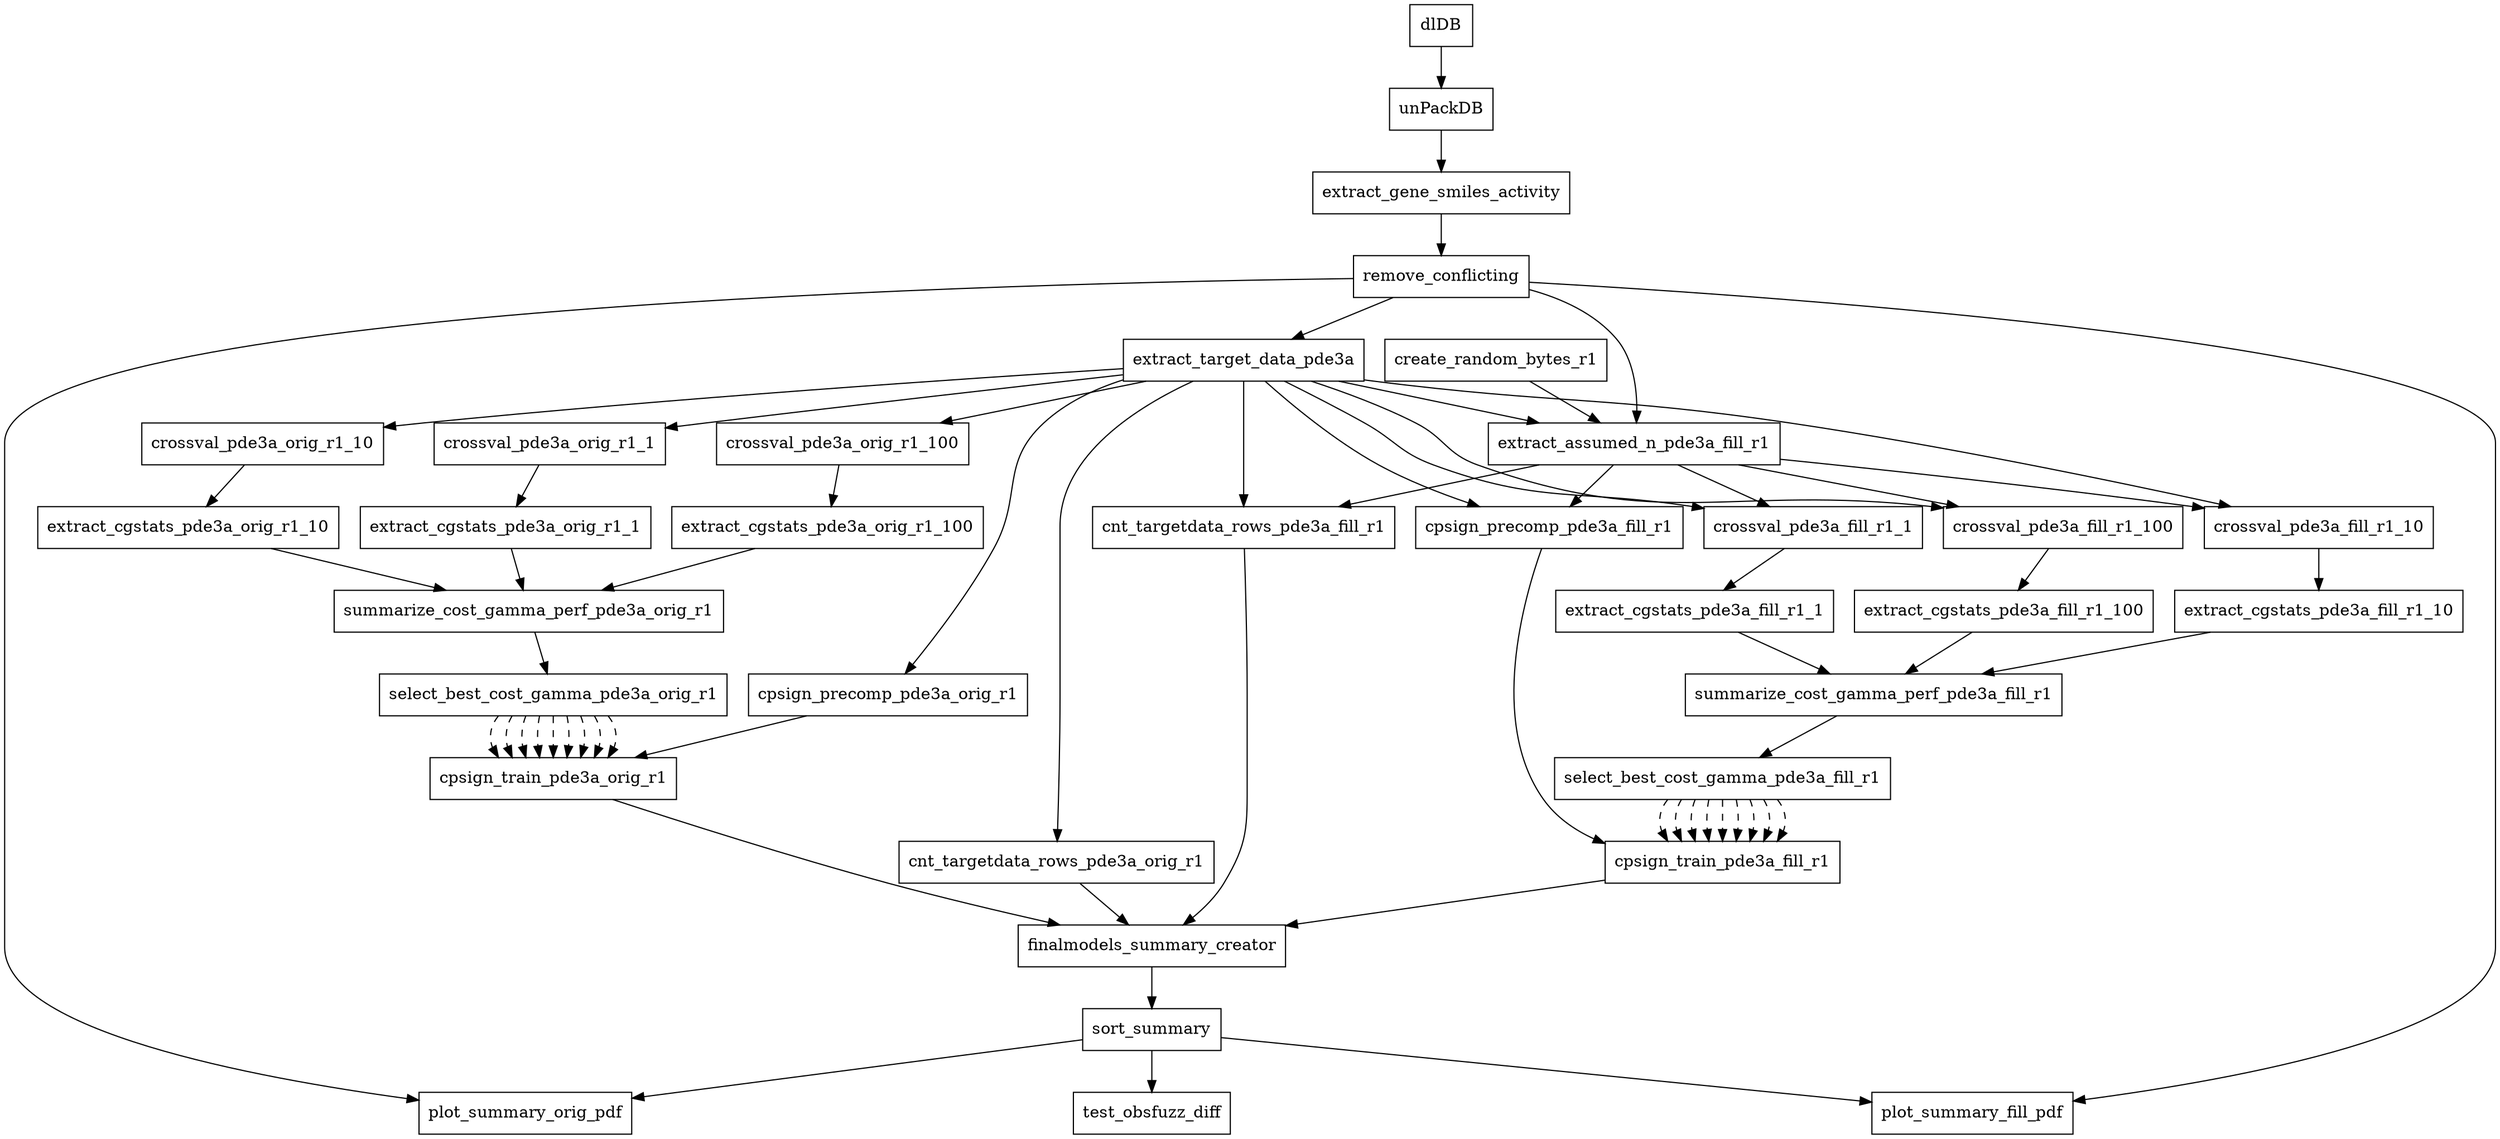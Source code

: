 digraph train_models {
  cnt_targetdata_rows_pde3a_fill_r1 -> finalmodels_summary_creator [];
  cnt_targetdata_rows_pde3a_fill_r1[shape=box];
  cnt_targetdata_rows_pde3a_orig_r1 -> finalmodels_summary_creator [];
  cnt_targetdata_rows_pde3a_orig_r1[shape=box];
  cpsign_precomp_pde3a_fill_r1 -> cpsign_train_pde3a_fill_r1 [];
  cpsign_precomp_pde3a_fill_r1[shape=box];
  cpsign_precomp_pde3a_orig_r1 -> cpsign_train_pde3a_orig_r1 [];
  cpsign_precomp_pde3a_orig_r1[shape=box];
  cpsign_train_pde3a_fill_r1 -> finalmodels_summary_creator [];
  cpsign_train_pde3a_fill_r1[shape=box];
  cpsign_train_pde3a_orig_r1 -> finalmodels_summary_creator [];
  cpsign_train_pde3a_orig_r1[shape=box];
  create_random_bytes_r1 -> extract_assumed_n_pde3a_fill_r1 [];
  create_random_bytes_r1[shape=box];
  crossval_pde3a_fill_r1_100 -> extract_cgstats_pde3a_fill_r1_100 [];
  crossval_pde3a_fill_r1_100[shape=box];
  crossval_pde3a_fill_r1_10 -> extract_cgstats_pde3a_fill_r1_10 [];
  crossval_pde3a_fill_r1_10[shape=box];
  crossval_pde3a_fill_r1_1 -> extract_cgstats_pde3a_fill_r1_1 [];
  crossval_pde3a_fill_r1_1[shape=box];
  crossval_pde3a_orig_r1_100 -> extract_cgstats_pde3a_orig_r1_100 [];
  crossval_pde3a_orig_r1_100[shape=box];
  crossval_pde3a_orig_r1_10 -> extract_cgstats_pde3a_orig_r1_10 [];
  crossval_pde3a_orig_r1_10[shape=box];
  crossval_pde3a_orig_r1_1 -> extract_cgstats_pde3a_orig_r1_1 [];
  crossval_pde3a_orig_r1_1[shape=box];
  dlDB[shape=box];
  dlDB -> unPackDB [];
  extract_assumed_n_pde3a_fill_r1 -> cnt_targetdata_rows_pde3a_fill_r1 [];
  extract_assumed_n_pde3a_fill_r1 -> cpsign_precomp_pde3a_fill_r1 [];
  extract_assumed_n_pde3a_fill_r1 -> crossval_pde3a_fill_r1_100 [];
  extract_assumed_n_pde3a_fill_r1 -> crossval_pde3a_fill_r1_10 [];
  extract_assumed_n_pde3a_fill_r1 -> crossval_pde3a_fill_r1_1 [];
  extract_assumed_n_pde3a_fill_r1[shape=box];
  extract_cgstats_pde3a_fill_r1_100[shape=box];
  extract_cgstats_pde3a_fill_r1_100 -> summarize_cost_gamma_perf_pde3a_fill_r1 [];
  extract_cgstats_pde3a_fill_r1_10[shape=box];
  extract_cgstats_pde3a_fill_r1_10 -> summarize_cost_gamma_perf_pde3a_fill_r1 [];
  extract_cgstats_pde3a_fill_r1_1[shape=box];
  extract_cgstats_pde3a_fill_r1_1 -> summarize_cost_gamma_perf_pde3a_fill_r1 [];
  extract_cgstats_pde3a_orig_r1_100[shape=box];
  extract_cgstats_pde3a_orig_r1_100 -> summarize_cost_gamma_perf_pde3a_orig_r1 [];
  extract_cgstats_pde3a_orig_r1_10[shape=box];
  extract_cgstats_pde3a_orig_r1_10 -> summarize_cost_gamma_perf_pde3a_orig_r1 [];
  extract_cgstats_pde3a_orig_r1_1[shape=box];
  extract_cgstats_pde3a_orig_r1_1 -> summarize_cost_gamma_perf_pde3a_orig_r1 [];
  extract_gene_smiles_activity -> remove_conflicting [];
  extract_gene_smiles_activity[shape=box];
  extract_target_data_pde3a -> cnt_targetdata_rows_pde3a_fill_r1 [];
  extract_target_data_pde3a -> cnt_targetdata_rows_pde3a_orig_r1 [];
  extract_target_data_pde3a -> cpsign_precomp_pde3a_fill_r1 [];
  extract_target_data_pde3a -> cpsign_precomp_pde3a_orig_r1 [];
  extract_target_data_pde3a -> crossval_pde3a_fill_r1_100 [];
  extract_target_data_pde3a -> crossval_pde3a_fill_r1_10 [];
  extract_target_data_pde3a -> crossval_pde3a_fill_r1_1 [];
  extract_target_data_pde3a -> crossval_pde3a_orig_r1_100 [];
  extract_target_data_pde3a -> crossval_pde3a_orig_r1_10 [];
  extract_target_data_pde3a -> crossval_pde3a_orig_r1_1 [];
  extract_target_data_pde3a -> extract_assumed_n_pde3a_fill_r1 [];
  extract_target_data_pde3a[shape=box];
  finalmodels_summary_creator[shape=box];
  finalmodels_summary_creator -> sort_summary [];
  plot_summary_fill_pdf[shape=box];
  plot_summary_orig_pdf[shape=box];
  remove_conflicting -> extract_assumed_n_pde3a_fill_r1 [];
  remove_conflicting -> extract_target_data_pde3a [];
  remove_conflicting -> plot_summary_fill_pdf [];
  remove_conflicting -> plot_summary_orig_pdf [];
  remove_conflicting[shape=box];
  select_best_cost_gamma_pde3a_fill_r1 -> cpsign_train_pde3a_fill_r1 [style="dashed", ];
  select_best_cost_gamma_pde3a_fill_r1 -> cpsign_train_pde3a_fill_r1 [style="dashed", ];
  select_best_cost_gamma_pde3a_fill_r1 -> cpsign_train_pde3a_fill_r1 [style="dashed", ];
  select_best_cost_gamma_pde3a_fill_r1 -> cpsign_train_pde3a_fill_r1 [style="dashed", ];
  select_best_cost_gamma_pde3a_fill_r1 -> cpsign_train_pde3a_fill_r1 [style="dashed", ];
  select_best_cost_gamma_pde3a_fill_r1 -> cpsign_train_pde3a_fill_r1 [style="dashed", ];
  select_best_cost_gamma_pde3a_fill_r1 -> cpsign_train_pde3a_fill_r1 [style="dashed", ];
  select_best_cost_gamma_pde3a_fill_r1 -> cpsign_train_pde3a_fill_r1 [style="dashed", ];
  select_best_cost_gamma_pde3a_fill_r1 -> cpsign_train_pde3a_fill_r1 [style="dashed", ];
  select_best_cost_gamma_pde3a_fill_r1[shape=box];
  select_best_cost_gamma_pde3a_orig_r1 -> cpsign_train_pde3a_orig_r1 [style="dashed", ];
  select_best_cost_gamma_pde3a_orig_r1 -> cpsign_train_pde3a_orig_r1 [style="dashed", ];
  select_best_cost_gamma_pde3a_orig_r1 -> cpsign_train_pde3a_orig_r1 [style="dashed", ];
  select_best_cost_gamma_pde3a_orig_r1 -> cpsign_train_pde3a_orig_r1 [style="dashed", ];
  select_best_cost_gamma_pde3a_orig_r1 -> cpsign_train_pde3a_orig_r1 [style="dashed", ];
  select_best_cost_gamma_pde3a_orig_r1 -> cpsign_train_pde3a_orig_r1 [style="dashed", ];
  select_best_cost_gamma_pde3a_orig_r1 -> cpsign_train_pde3a_orig_r1 [style="dashed", ];
  select_best_cost_gamma_pde3a_orig_r1 -> cpsign_train_pde3a_orig_r1 [style="dashed", ];
  select_best_cost_gamma_pde3a_orig_r1 -> cpsign_train_pde3a_orig_r1 [style="dashed", ];
  select_best_cost_gamma_pde3a_orig_r1[shape=box];
  sort_summary -> plot_summary_fill_pdf [];
  sort_summary -> plot_summary_orig_pdf [];
  sort_summary[shape=box];
  sort_summary -> test_obsfuzz_diff [];
  summarize_cost_gamma_perf_pde3a_fill_r1 -> select_best_cost_gamma_pde3a_fill_r1 [];
  summarize_cost_gamma_perf_pde3a_fill_r1[shape=box];
  summarize_cost_gamma_perf_pde3a_orig_r1 -> select_best_cost_gamma_pde3a_orig_r1 [];
  summarize_cost_gamma_perf_pde3a_orig_r1[shape=box];
  test_obsfuzz_diff[shape=box];
  unPackDB -> extract_gene_smiles_activity [];
  unPackDB[shape=box];
}
